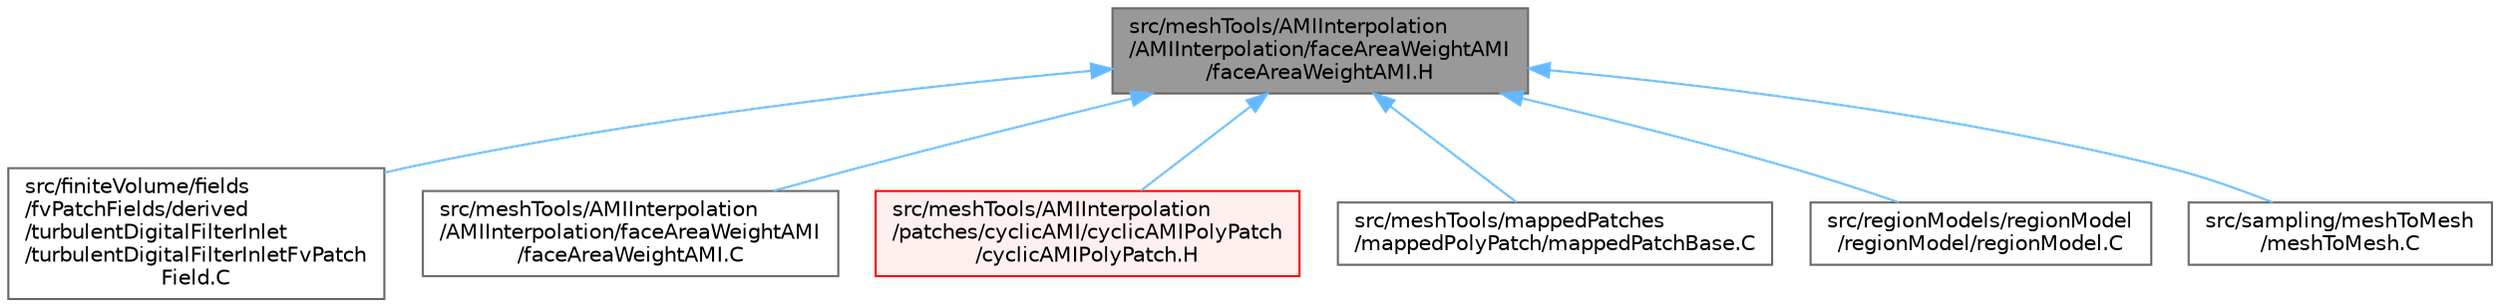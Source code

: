 digraph "src/meshTools/AMIInterpolation/AMIInterpolation/faceAreaWeightAMI/faceAreaWeightAMI.H"
{
 // LATEX_PDF_SIZE
  bgcolor="transparent";
  edge [fontname=Helvetica,fontsize=10,labelfontname=Helvetica,labelfontsize=10];
  node [fontname=Helvetica,fontsize=10,shape=box,height=0.2,width=0.4];
  Node1 [id="Node000001",label="src/meshTools/AMIInterpolation\l/AMIInterpolation/faceAreaWeightAMI\l/faceAreaWeightAMI.H",height=0.2,width=0.4,color="gray40", fillcolor="grey60", style="filled", fontcolor="black",tooltip=" "];
  Node1 -> Node2 [id="edge1_Node000001_Node000002",dir="back",color="steelblue1",style="solid",tooltip=" "];
  Node2 [id="Node000002",label="src/finiteVolume/fields\l/fvPatchFields/derived\l/turbulentDigitalFilterInlet\l/turbulentDigitalFilterInletFvPatch\lField.C",height=0.2,width=0.4,color="grey40", fillcolor="white", style="filled",URL="$turbulentDigitalFilterInletFvPatchField_8C.html",tooltip=" "];
  Node1 -> Node3 [id="edge2_Node000001_Node000003",dir="back",color="steelblue1",style="solid",tooltip=" "];
  Node3 [id="Node000003",label="src/meshTools/AMIInterpolation\l/AMIInterpolation/faceAreaWeightAMI\l/faceAreaWeightAMI.C",height=0.2,width=0.4,color="grey40", fillcolor="white", style="filled",URL="$faceAreaWeightAMI_8C.html",tooltip=" "];
  Node1 -> Node4 [id="edge3_Node000001_Node000004",dir="back",color="steelblue1",style="solid",tooltip=" "];
  Node4 [id="Node000004",label="src/meshTools/AMIInterpolation\l/patches/cyclicAMI/cyclicAMIPolyPatch\l/cyclicAMIPolyPatch.H",height=0.2,width=0.4,color="red", fillcolor="#FFF0F0", style="filled",URL="$cyclicAMIPolyPatch_8H.html",tooltip=" "];
  Node1 -> Node77 [id="edge4_Node000001_Node000077",dir="back",color="steelblue1",style="solid",tooltip=" "];
  Node77 [id="Node000077",label="src/meshTools/mappedPatches\l/mappedPolyPatch/mappedPatchBase.C",height=0.2,width=0.4,color="grey40", fillcolor="white", style="filled",URL="$mappedPatchBase_8C.html",tooltip=" "];
  Node1 -> Node78 [id="edge5_Node000001_Node000078",dir="back",color="steelblue1",style="solid",tooltip=" "];
  Node78 [id="Node000078",label="src/regionModels/regionModel\l/regionModel/regionModel.C",height=0.2,width=0.4,color="grey40", fillcolor="white", style="filled",URL="$regionModel_8C.html",tooltip=" "];
  Node1 -> Node79 [id="edge6_Node000001_Node000079",dir="back",color="steelblue1",style="solid",tooltip=" "];
  Node79 [id="Node000079",label="src/sampling/meshToMesh\l/meshToMesh.C",height=0.2,width=0.4,color="grey40", fillcolor="white", style="filled",URL="$meshToMesh_8C.html",tooltip=" "];
}
